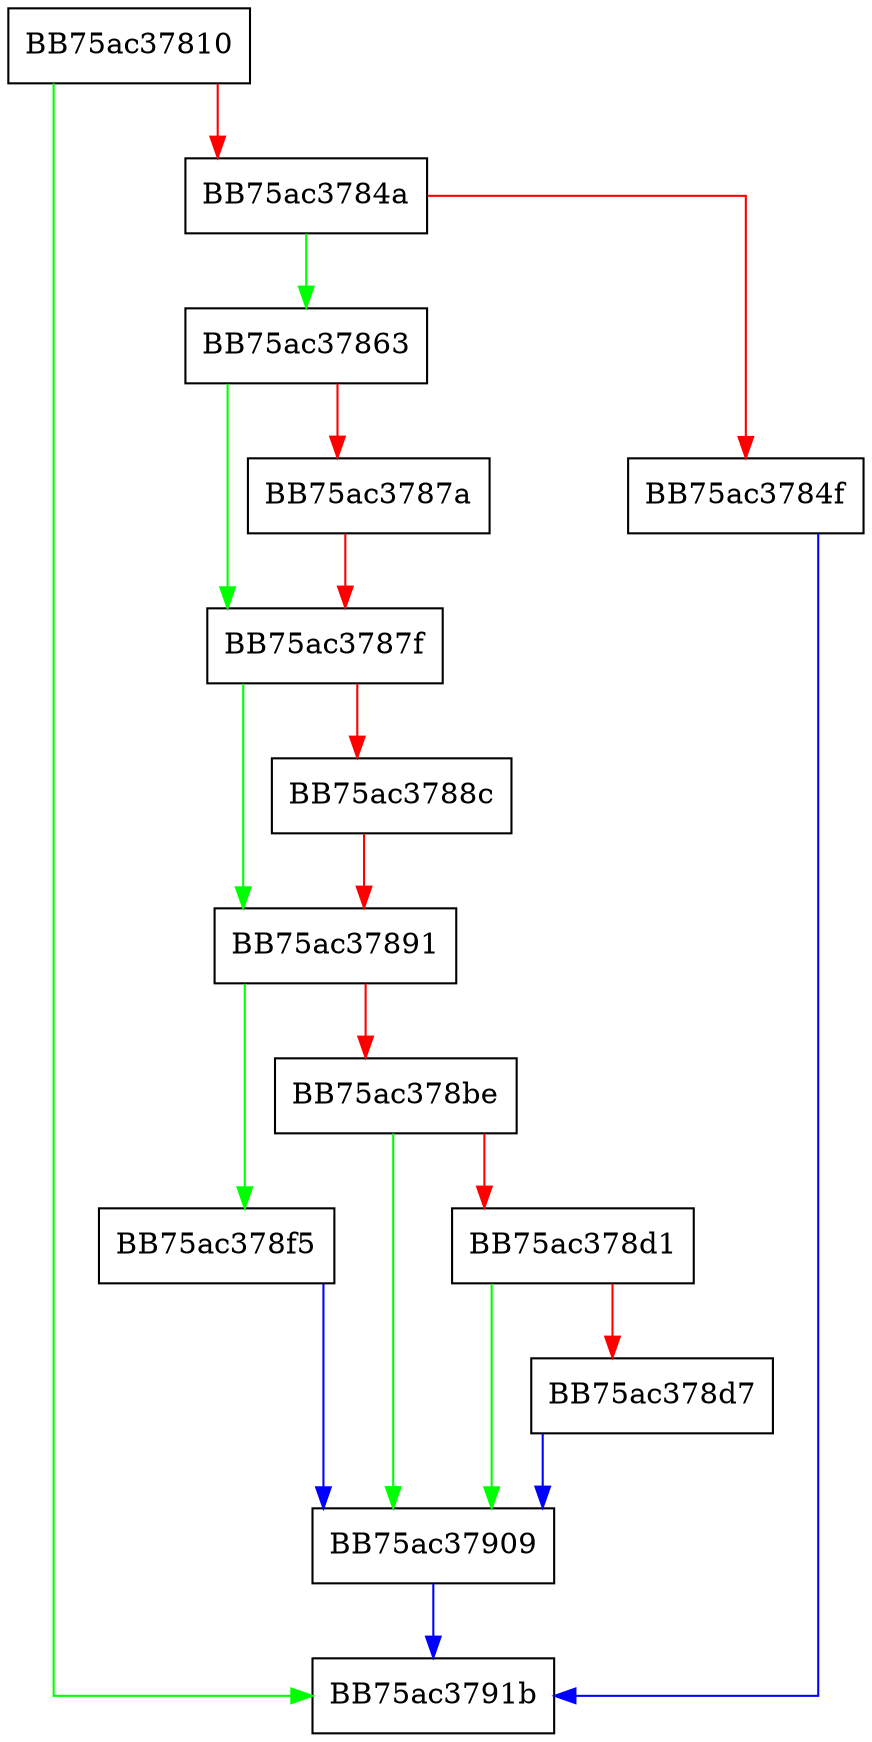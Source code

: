 digraph SetIV {
  node [shape="box"];
  graph [splines=ortho];
  BB75ac37810 -> BB75ac3791b [color="green"];
  BB75ac37810 -> BB75ac3784a [color="red"];
  BB75ac3784a -> BB75ac37863 [color="green"];
  BB75ac3784a -> BB75ac3784f [color="red"];
  BB75ac3784f -> BB75ac3791b [color="blue"];
  BB75ac37863 -> BB75ac3787f [color="green"];
  BB75ac37863 -> BB75ac3787a [color="red"];
  BB75ac3787a -> BB75ac3787f [color="red"];
  BB75ac3787f -> BB75ac37891 [color="green"];
  BB75ac3787f -> BB75ac3788c [color="red"];
  BB75ac3788c -> BB75ac37891 [color="red"];
  BB75ac37891 -> BB75ac378f5 [color="green"];
  BB75ac37891 -> BB75ac378be [color="red"];
  BB75ac378be -> BB75ac37909 [color="green"];
  BB75ac378be -> BB75ac378d1 [color="red"];
  BB75ac378d1 -> BB75ac37909 [color="green"];
  BB75ac378d1 -> BB75ac378d7 [color="red"];
  BB75ac378d7 -> BB75ac37909 [color="blue"];
  BB75ac378f5 -> BB75ac37909 [color="blue"];
  BB75ac37909 -> BB75ac3791b [color="blue"];
}